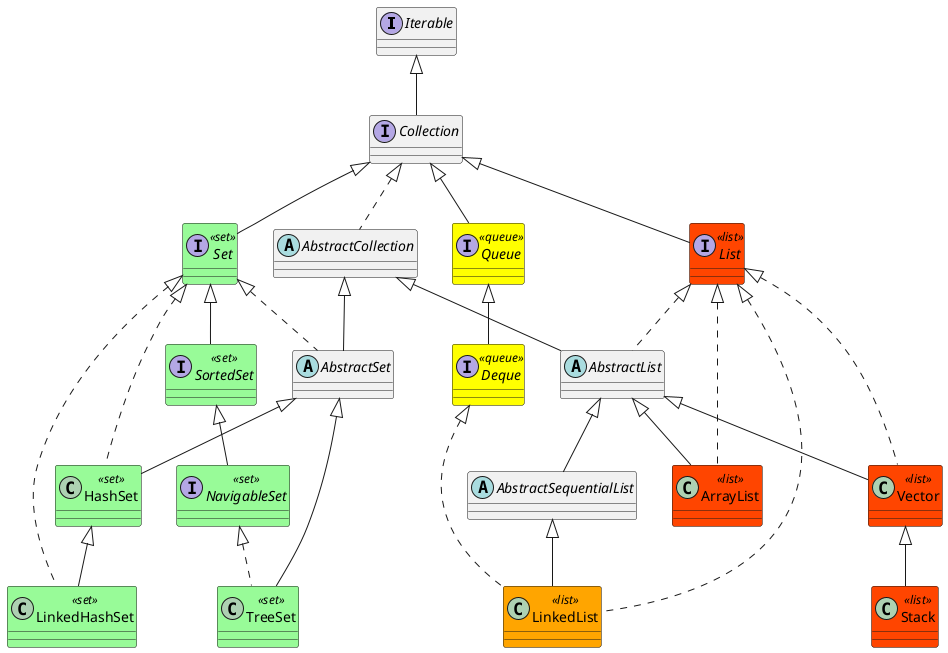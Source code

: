 @startuml

skinparam class {
BackgroundColor<< set >> palegreen
BackgroundColor<<queue>> yellow
BackgroundColor<<list>> orangered
}

interface Iterable
interface Collection extends Iterable

abstract class AbstractCollection implements Collection

interface Set << set >> extends Collection
abstract class AbstractSet extends AbstractCollection implements Set
class HashSet << set >> extends AbstractSet implements Set
class LinkedHashSet << set >> extends HashSet implements Set
interface SortedSet << set >> extends Set
interface NavigableSet << set >> extends SortedSet
class TreeSet << set >> extends AbstractSet implements NavigableSet

interface Queue << queue >> extends Collection
interface Deque << queue >> extends Queue

interface List << list >> extends Collection
abstract class AbstractList extends AbstractCollection implements List
abstract class AbstractSequentialList extends AbstractList
class LinkedList << list >> #orange extends AbstractSequentialList implements List, Deque
class ArrayList << list >> extends AbstractList implements List
class Vector << list >> extends AbstractList implements List
class Stack << list >> extends Vector

@enduml